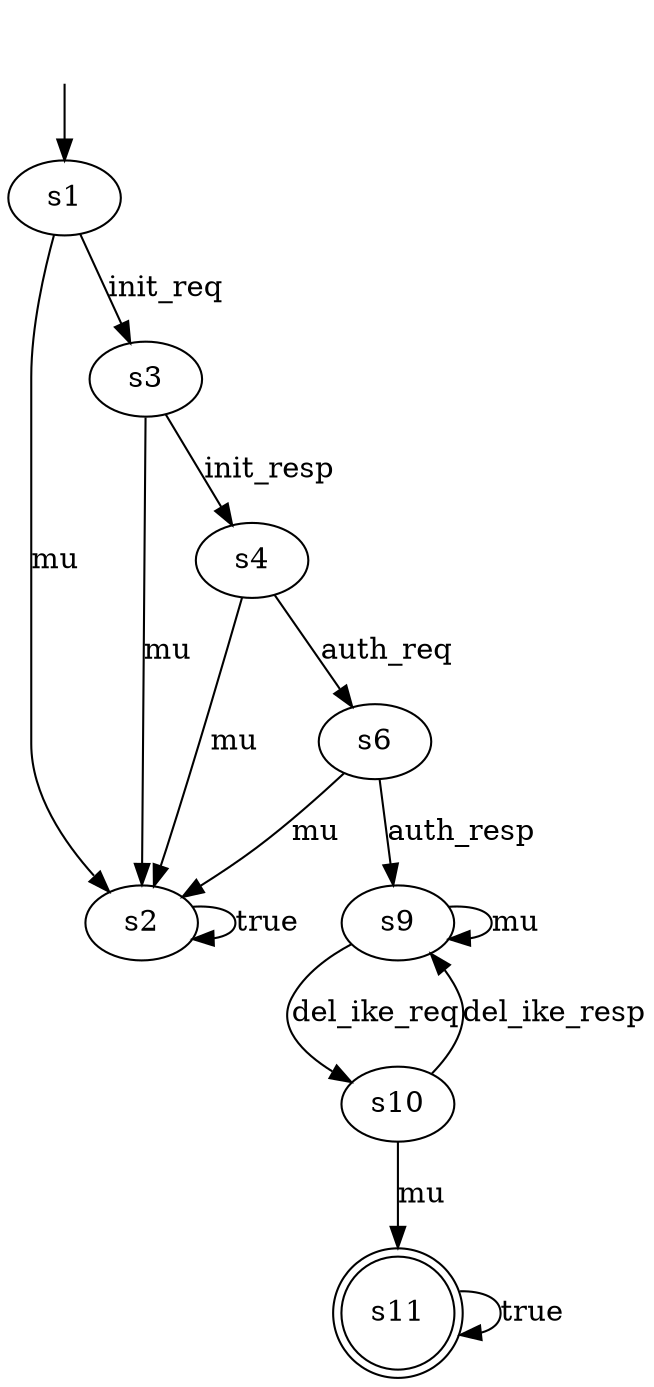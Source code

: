 digraph formula_9 {
s1 [label="s1"];
s2 [label="s2"];
s3 [label="s3"];
s4 [label="s4"];
s6 [label="s6"];
s9 [label="s9"];
s10 [label="s10"];
s11 [label="s11", shape=doublecircle];
s1 -> s2  [label="mu"];
s1 -> s3  [label="init_req"];
s2 -> s2  [label="true"];
s3 -> s2  [label="mu"];
s3 -> s4  [label="init_resp"];
s4 -> s2  [label="mu"];
s4 -> s6  [label="auth_req"];
s6 -> s2  [label="mu"];
s6 -> s9  [label="auth_resp"];
s9 -> s9  [label="mu"];
s9 -> s10  [label="del_ike_req"];
s10 -> s11  [label="mu"];
s10 -> s9  [label="del_ike_resp"];
s11 -> s11  [label="true"];
__start0 [label="", shape=none];
__start0 -> s1  [label=""];
}
